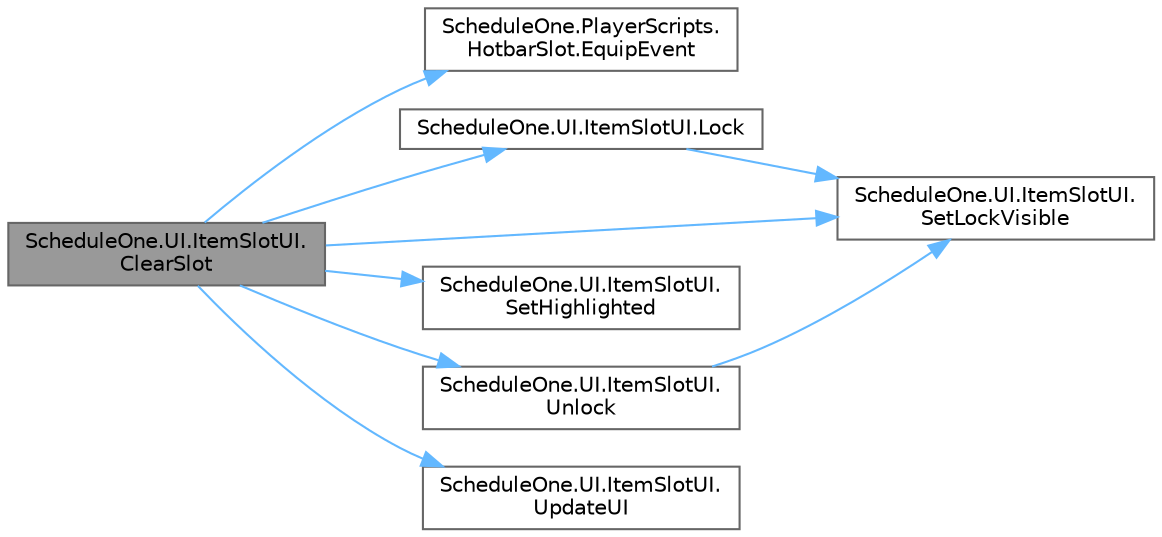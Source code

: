digraph "ScheduleOne.UI.ItemSlotUI.ClearSlot"
{
 // LATEX_PDF_SIZE
  bgcolor="transparent";
  edge [fontname=Helvetica,fontsize=10,labelfontname=Helvetica,labelfontsize=10];
  node [fontname=Helvetica,fontsize=10,shape=box,height=0.2,width=0.4];
  rankdir="LR";
  Node1 [id="Node000001",label="ScheduleOne.UI.ItemSlotUI.\lClearSlot",height=0.2,width=0.4,color="gray40", fillcolor="grey60", style="filled", fontcolor="black",tooltip=" "];
  Node1 -> Node2 [id="edge1_Node000001_Node000002",color="steelblue1",style="solid",tooltip=" "];
  Node2 [id="Node000002",label="ScheduleOne.PlayerScripts.\lHotbarSlot.EquipEvent",height=0.2,width=0.4,color="grey40", fillcolor="white", style="filled",URL="$class_schedule_one_1_1_player_scripts_1_1_hotbar_slot.html#a4a9880eb80f5e1c0f5b219f3dc5b156a",tooltip=" "];
  Node1 -> Node3 [id="edge2_Node000001_Node000003",color="steelblue1",style="solid",tooltip=" "];
  Node3 [id="Node000003",label="ScheduleOne.UI.ItemSlotUI.Lock",height=0.2,width=0.4,color="grey40", fillcolor="white", style="filled",URL="$class_schedule_one_1_1_u_i_1_1_item_slot_u_i.html#a30c2d4700ca34c6a338f8454a84bad06",tooltip=" "];
  Node3 -> Node4 [id="edge3_Node000003_Node000004",color="steelblue1",style="solid",tooltip=" "];
  Node4 [id="Node000004",label="ScheduleOne.UI.ItemSlotUI.\lSetLockVisible",height=0.2,width=0.4,color="grey40", fillcolor="white", style="filled",URL="$class_schedule_one_1_1_u_i_1_1_item_slot_u_i.html#ab7c94573b3b00b8cd1a069304dff6959",tooltip=" "];
  Node1 -> Node5 [id="edge4_Node000001_Node000005",color="steelblue1",style="solid",tooltip=" "];
  Node5 [id="Node000005",label="ScheduleOne.UI.ItemSlotUI.\lSetHighlighted",height=0.2,width=0.4,color="grey40", fillcolor="white", style="filled",URL="$class_schedule_one_1_1_u_i_1_1_item_slot_u_i.html#a4b4ceac0da99810ec92bd5976a8cc7e5",tooltip=" "];
  Node1 -> Node4 [id="edge5_Node000001_Node000004",color="steelblue1",style="solid",tooltip=" "];
  Node1 -> Node6 [id="edge6_Node000001_Node000006",color="steelblue1",style="solid",tooltip=" "];
  Node6 [id="Node000006",label="ScheduleOne.UI.ItemSlotUI.\lUnlock",height=0.2,width=0.4,color="grey40", fillcolor="white", style="filled",URL="$class_schedule_one_1_1_u_i_1_1_item_slot_u_i.html#a5672f6b98382cd3f3f8ef1f1b32e7f8a",tooltip=" "];
  Node6 -> Node4 [id="edge7_Node000006_Node000004",color="steelblue1",style="solid",tooltip=" "];
  Node1 -> Node7 [id="edge8_Node000001_Node000007",color="steelblue1",style="solid",tooltip=" "];
  Node7 [id="Node000007",label="ScheduleOne.UI.ItemSlotUI.\lUpdateUI",height=0.2,width=0.4,color="grey40", fillcolor="white", style="filled",URL="$class_schedule_one_1_1_u_i_1_1_item_slot_u_i.html#a00d3dad4bd9e91fce6278f183bf67f2e",tooltip=" "];
}
